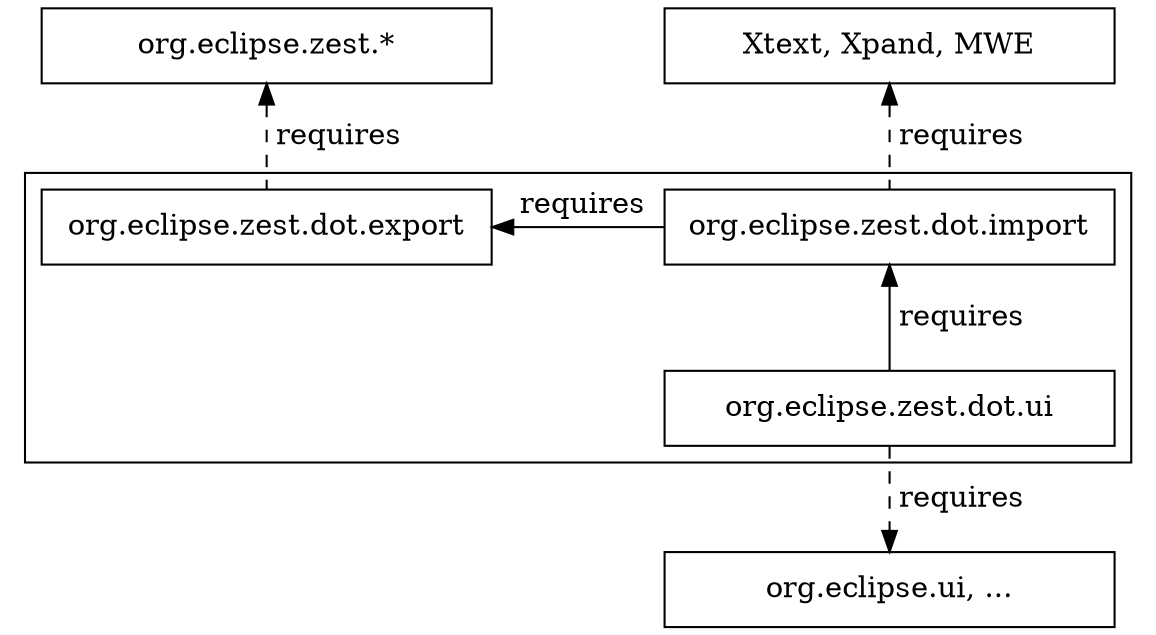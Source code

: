/*******************************************************************************
 * Copyright (c) 2009 Fabian Steeg. All rights reserved. This program and the
 * accompanying materials are made available under the terms of the Eclipse
 * Public License v1.0 which accompanies this distribution, and is available at
 * http://www.eclipse.org/legal/epl-v10.html
 * <p/>
 * Contributors: Fabian Steeg - initial API and implementation; see bug 277380
 *******************************************************************************/
digraph dependencies{
	//rankdir=TD
	node[shape=box width=3]
	edge[]
	zest[label="org.eclipse.zest.*"]
	xtext[label="Xtext, Xpand, MWE"]
	ui[label="org.eclipse.ui, ..."]
	subgraph cluster_0{
		//label="dot4zest"
		import[label="org.eclipse.zest.dot.import"]
		export[label="org.eclipse.zest.dot.export"]
		dotui[label="org.eclipse.zest.dot.ui"]
	}
	zest->export[label=" requires" dir=back style=dashed]
	export->import[label=" requires" dir=back constraint=false]
	xtext->import[label=" requires" dir=back style=dashed]
	import->dotui[label=" requires" dir=back]
	dotui->ui[label=" requires" style=dashed]
}
